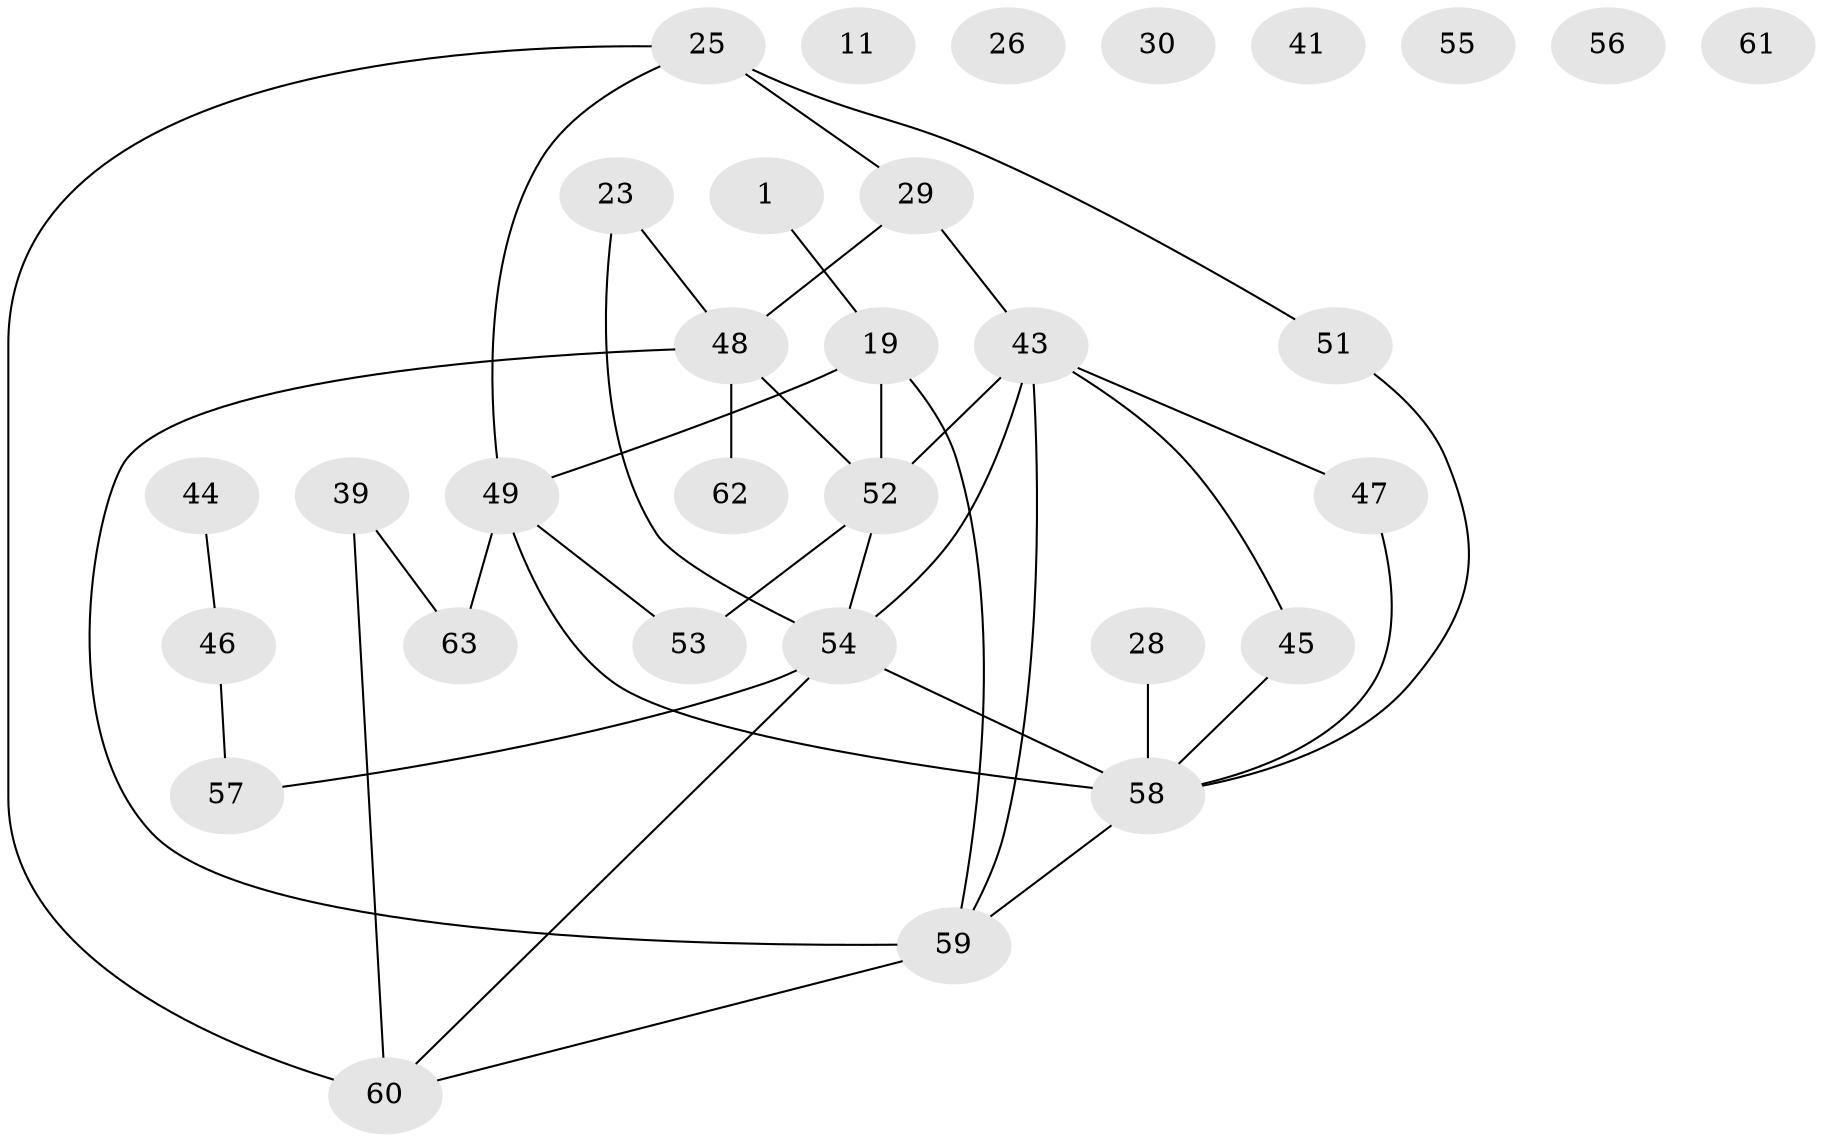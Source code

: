 // original degree distribution, {1: 0.12698412698412698, 3: 0.2222222222222222, 4: 0.1111111111111111, 2: 0.2698412698412698, 0: 0.1111111111111111, 5: 0.09523809523809523, 6: 0.06349206349206349}
// Generated by graph-tools (version 1.1) at 2025/39/03/09/25 04:39:40]
// undirected, 31 vertices, 38 edges
graph export_dot {
graph [start="1"]
  node [color=gray90,style=filled];
  1;
  11;
  19 [super="+9"];
  23;
  25;
  26;
  28;
  29 [super="+2"];
  30;
  39;
  41;
  43 [super="+42"];
  44;
  45;
  46;
  47;
  48 [super="+14+7+17+21+34"];
  49 [super="+33"];
  51 [super="+20"];
  52 [super="+4+50"];
  53 [super="+6"];
  54 [super="+36"];
  55;
  56;
  57;
  58 [super="+35+40"];
  59 [super="+18"];
  60 [super="+10"];
  61;
  62;
  63;
  1 -- 19;
  19 -- 59;
  19 -- 49 [weight=2];
  19 -- 52 [weight=2];
  23 -- 48;
  23 -- 54;
  25 -- 29 [weight=2];
  25 -- 49 [weight=2];
  25 -- 60;
  25 -- 51;
  28 -- 58;
  29 -- 43 [weight=2];
  29 -- 48 [weight=2];
  39 -- 60;
  39 -- 63;
  43 -- 47;
  43 -- 59;
  43 -- 45;
  43 -- 52;
  43 -- 54;
  44 -- 46;
  45 -- 58;
  46 -- 57;
  47 -- 58;
  48 -- 52 [weight=2];
  48 -- 62;
  48 -- 59 [weight=2];
  49 -- 63;
  49 -- 53 [weight=2];
  49 -- 58 [weight=3];
  51 -- 58;
  52 -- 54 [weight=2];
  52 -- 53;
  54 -- 57;
  54 -- 58;
  54 -- 60;
  58 -- 59 [weight=2];
  59 -- 60;
}
